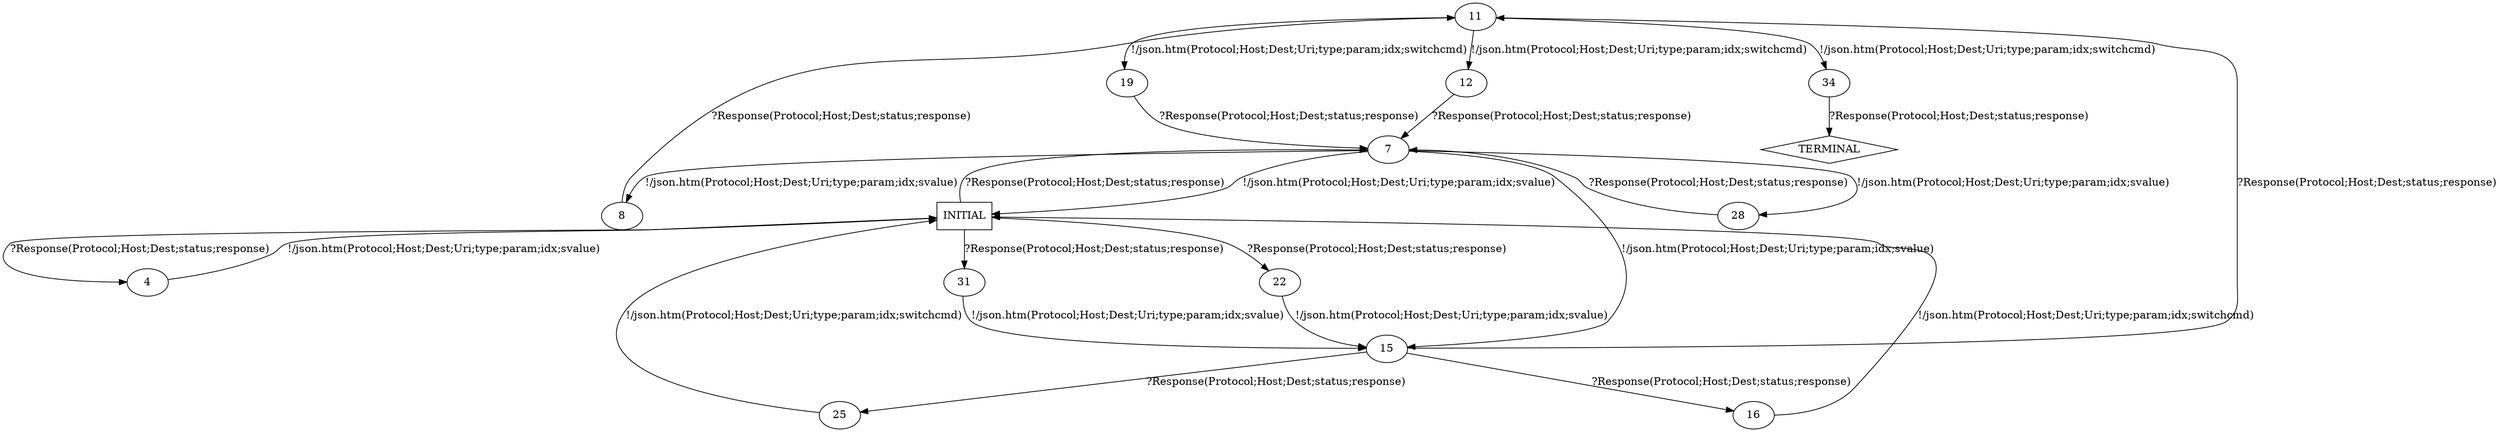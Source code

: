digraph G {
  1 [label="TERMINAL",shape=diamond];
  3 [label="INITIAL",shape=box];
  4 [label="4"];
  7 [label="7"];
  8 [label="8"];
  11 [label="11"];
  12 [label="12"];
  15 [label="15"];
  16 [label="16"];
  19 [label="19"];
  22 [label="22"];
  25 [label="25"];
  28 [label="28"];
  31 [label="31"];
  34 [label="34"];
3->4  [label="?Response(Protocol;Host;Dest;status;response)"]
3->22  [label="?Response(Protocol;Host;Dest;status;response)"]
3->31  [label="?Response(Protocol;Host;Dest;status;response)"]
3->7  [label="?Response(Protocol;Host;Dest;status;response)"]
4->3  [label="!/json.htm(Protocol;Host;Dest;Uri;type;param;idx;svalue)"]
7->8  [label="!/json.htm(Protocol;Host;Dest;Uri;type;param;idx;svalue)"]
7->28  [label="!/json.htm(Protocol;Host;Dest;Uri;type;param;idx;svalue)"]
7->3  [label="!/json.htm(Protocol;Host;Dest;Uri;type;param;idx;svalue)"]
7->15  [label="!/json.htm(Protocol;Host;Dest;Uri;type;param;idx;svalue)"]
8->11  [label="?Response(Protocol;Host;Dest;status;response)"]
11->34  [label="!/json.htm(Protocol;Host;Dest;Uri;type;param;idx;switchcmd)"]
11->19  [label="!/json.htm(Protocol;Host;Dest;Uri;type;param;idx;switchcmd)"]
11->12  [label="!/json.htm(Protocol;Host;Dest;Uri;type;param;idx;switchcmd)"]
12->7  [label="?Response(Protocol;Host;Dest;status;response)"]
15->16  [label="?Response(Protocol;Host;Dest;status;response)"]
15->25  [label="?Response(Protocol;Host;Dest;status;response)"]
15->11  [label="?Response(Protocol;Host;Dest;status;response)"]
16->3  [label="!/json.htm(Protocol;Host;Dest;Uri;type;param;idx;switchcmd)"]
19->7  [label="?Response(Protocol;Host;Dest;status;response)"]
22->15  [label="!/json.htm(Protocol;Host;Dest;Uri;type;param;idx;svalue)"]
25->3  [label="!/json.htm(Protocol;Host;Dest;Uri;type;param;idx;switchcmd)"]
28->7  [label="?Response(Protocol;Host;Dest;status;response)"]
31->15  [label="!/json.htm(Protocol;Host;Dest;Uri;type;param;idx;svalue)"]
34->1  [label="?Response(Protocol;Host;Dest;status;response)"]
}
